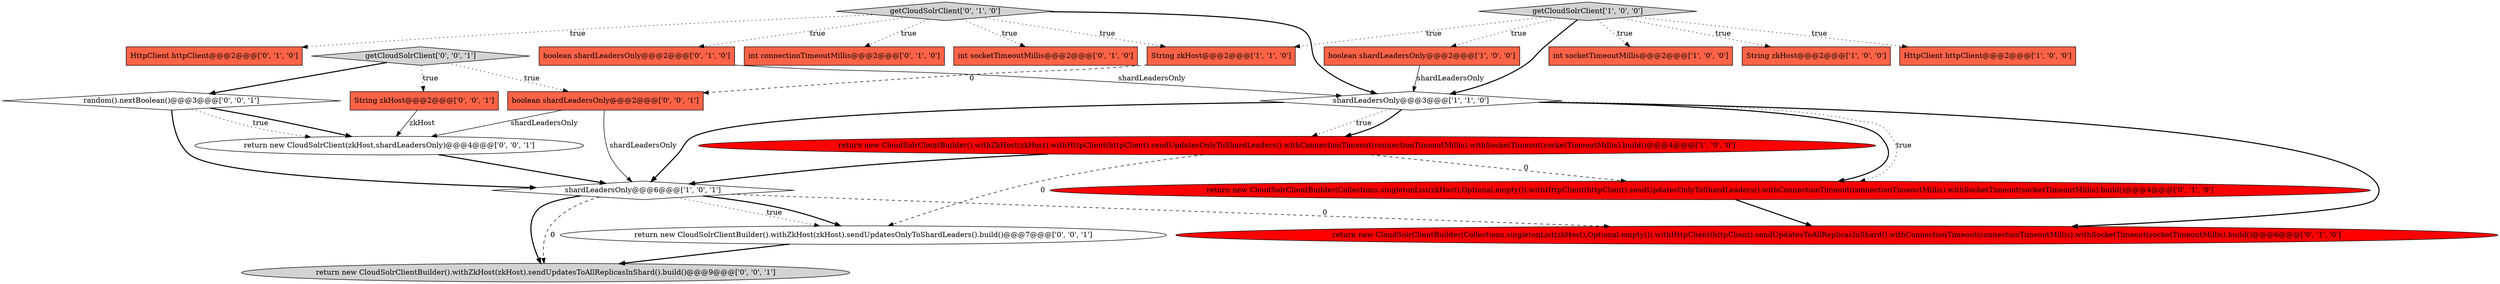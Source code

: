 digraph {
20 [style = filled, label = "return new CloudSolrClientBuilder().withZkHost(zkHost).sendUpdatesToAllReplicasInShard().build()@@@9@@@['0', '0', '1']", fillcolor = lightgray, shape = ellipse image = "AAA0AAABBB3BBB"];
18 [style = filled, label = "boolean shardLeadersOnly@@@2@@@['0', '0', '1']", fillcolor = tomato, shape = box image = "AAA0AAABBB3BBB"];
16 [style = filled, label = "return new CloudSolrClient(zkHost,shardLeadersOnly)@@@4@@@['0', '0', '1']", fillcolor = white, shape = ellipse image = "AAA0AAABBB3BBB"];
11 [style = filled, label = "return new CloudSolrClientBuilder(Collections.singletonList(zkHost),Optional.empty()).withHttpClient(httpClient).sendUpdatesOnlyToShardLeaders().withConnectionTimeout(connectionTimeoutMillis).withSocketTimeout(socketTimeoutMillis).build()@@@4@@@['0', '1', '0']", fillcolor = red, shape = ellipse image = "AAA1AAABBB2BBB"];
5 [style = filled, label = "shardLeadersOnly@@@6@@@['1', '0', '1']", fillcolor = white, shape = diamond image = "AAA0AAABBB1BBB"];
1 [style = filled, label = "int socketTimeoutMillis@@@2@@@['1', '0', '0']", fillcolor = tomato, shape = box image = "AAA0AAABBB1BBB"];
15 [style = filled, label = "getCloudSolrClient['0', '1', '0']", fillcolor = lightgray, shape = diamond image = "AAA0AAABBB2BBB"];
14 [style = filled, label = "return new CloudSolrClientBuilder(Collections.singletonList(zkHost),Optional.empty()).withHttpClient(httpClient).sendUpdatesToAllReplicasInShard().withConnectionTimeout(connectionTimeoutMillis).withSocketTimeout(socketTimeoutMillis).build()@@@6@@@['0', '1', '0']", fillcolor = red, shape = ellipse image = "AAA1AAABBB2BBB"];
2 [style = filled, label = "boolean shardLeadersOnly@@@2@@@['1', '0', '0']", fillcolor = tomato, shape = box image = "AAA0AAABBB1BBB"];
22 [style = filled, label = "getCloudSolrClient['0', '0', '1']", fillcolor = lightgray, shape = diamond image = "AAA0AAABBB3BBB"];
9 [style = filled, label = "HttpClient httpClient@@@2@@@['0', '1', '0']", fillcolor = tomato, shape = box image = "AAA0AAABBB2BBB"];
17 [style = filled, label = "String zkHost@@@2@@@['0', '0', '1']", fillcolor = tomato, shape = box image = "AAA0AAABBB3BBB"];
6 [style = filled, label = "shardLeadersOnly@@@3@@@['1', '1', '0']", fillcolor = white, shape = diamond image = "AAA0AAABBB1BBB"];
10 [style = filled, label = "boolean shardLeadersOnly@@@2@@@['0', '1', '0']", fillcolor = tomato, shape = box image = "AAA0AAABBB2BBB"];
4 [style = filled, label = "String zkHost@@@2@@@['1', '0', '0']", fillcolor = tomato, shape = box image = "AAA0AAABBB1BBB"];
7 [style = filled, label = "return new CloudSolrClientBuilder().withZkHost(zkHost).withHttpClient(httpClient).sendUpdatesOnlyToShardLeaders().withConnectionTimeout(connectionTimeoutMillis).withSocketTimeout(socketTimeoutMillis).build()@@@4@@@['1', '0', '0']", fillcolor = red, shape = ellipse image = "AAA1AAABBB1BBB"];
19 [style = filled, label = "return new CloudSolrClientBuilder().withZkHost(zkHost).sendUpdatesOnlyToShardLeaders().build()@@@7@@@['0', '0', '1']", fillcolor = white, shape = ellipse image = "AAA0AAABBB3BBB"];
0 [style = filled, label = "getCloudSolrClient['1', '0', '0']", fillcolor = lightgray, shape = diamond image = "AAA0AAABBB1BBB"];
3 [style = filled, label = "HttpClient httpClient@@@2@@@['1', '0', '0']", fillcolor = tomato, shape = box image = "AAA0AAABBB1BBB"];
8 [style = filled, label = "String zkHost@@@2@@@['1', '1', '0']", fillcolor = tomato, shape = box image = "AAA0AAABBB1BBB"];
21 [style = filled, label = "random().nextBoolean()@@@3@@@['0', '0', '1']", fillcolor = white, shape = diamond image = "AAA0AAABBB3BBB"];
12 [style = filled, label = "int connectionTimeoutMillis@@@2@@@['0', '1', '0']", fillcolor = tomato, shape = box image = "AAA0AAABBB2BBB"];
13 [style = filled, label = "int socketTimeoutMillis@@@2@@@['0', '1', '0']", fillcolor = tomato, shape = box image = "AAA0AAABBB2BBB"];
5->14 [style = dashed, label="0"];
22->18 [style = dotted, label="true"];
5->20 [style = bold, label=""];
11->14 [style = bold, label=""];
0->6 [style = bold, label=""];
5->19 [style = dotted, label="true"];
19->20 [style = bold, label=""];
0->4 [style = dotted, label="true"];
7->11 [style = dashed, label="0"];
22->21 [style = bold, label=""];
15->10 [style = dotted, label="true"];
15->6 [style = bold, label=""];
2->6 [style = solid, label="shardLeadersOnly"];
15->9 [style = dotted, label="true"];
5->20 [style = dashed, label="0"];
15->13 [style = dotted, label="true"];
0->8 [style = dotted, label="true"];
6->14 [style = bold, label=""];
5->19 [style = bold, label=""];
21->5 [style = bold, label=""];
6->5 [style = bold, label=""];
7->5 [style = bold, label=""];
15->8 [style = dotted, label="true"];
7->19 [style = dashed, label="0"];
6->11 [style = bold, label=""];
17->16 [style = solid, label="zkHost"];
10->6 [style = solid, label="shardLeadersOnly"];
6->7 [style = dotted, label="true"];
21->16 [style = bold, label=""];
15->12 [style = dotted, label="true"];
16->5 [style = bold, label=""];
8->18 [style = dashed, label="0"];
22->17 [style = dotted, label="true"];
18->16 [style = solid, label="shardLeadersOnly"];
0->3 [style = dotted, label="true"];
0->2 [style = dotted, label="true"];
6->11 [style = dotted, label="true"];
21->16 [style = dotted, label="true"];
6->7 [style = bold, label=""];
0->1 [style = dotted, label="true"];
18->5 [style = solid, label="shardLeadersOnly"];
}

